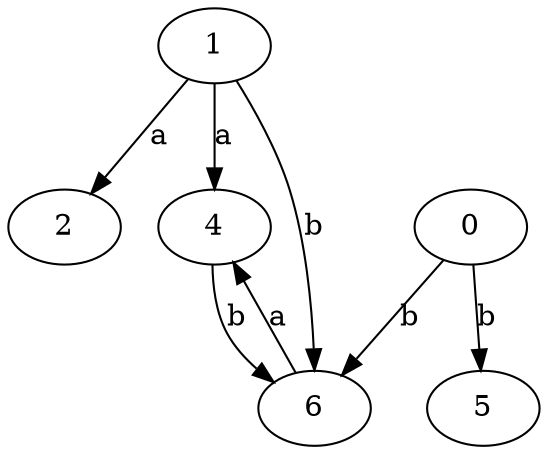 strict digraph  {
2;
0;
4;
1;
5;
6;
0 -> 5  [label=b];
0 -> 6  [label=b];
4 -> 6  [label=b];
1 -> 2  [label=a];
1 -> 4  [label=a];
1 -> 6  [label=b];
6 -> 4  [label=a];
}
